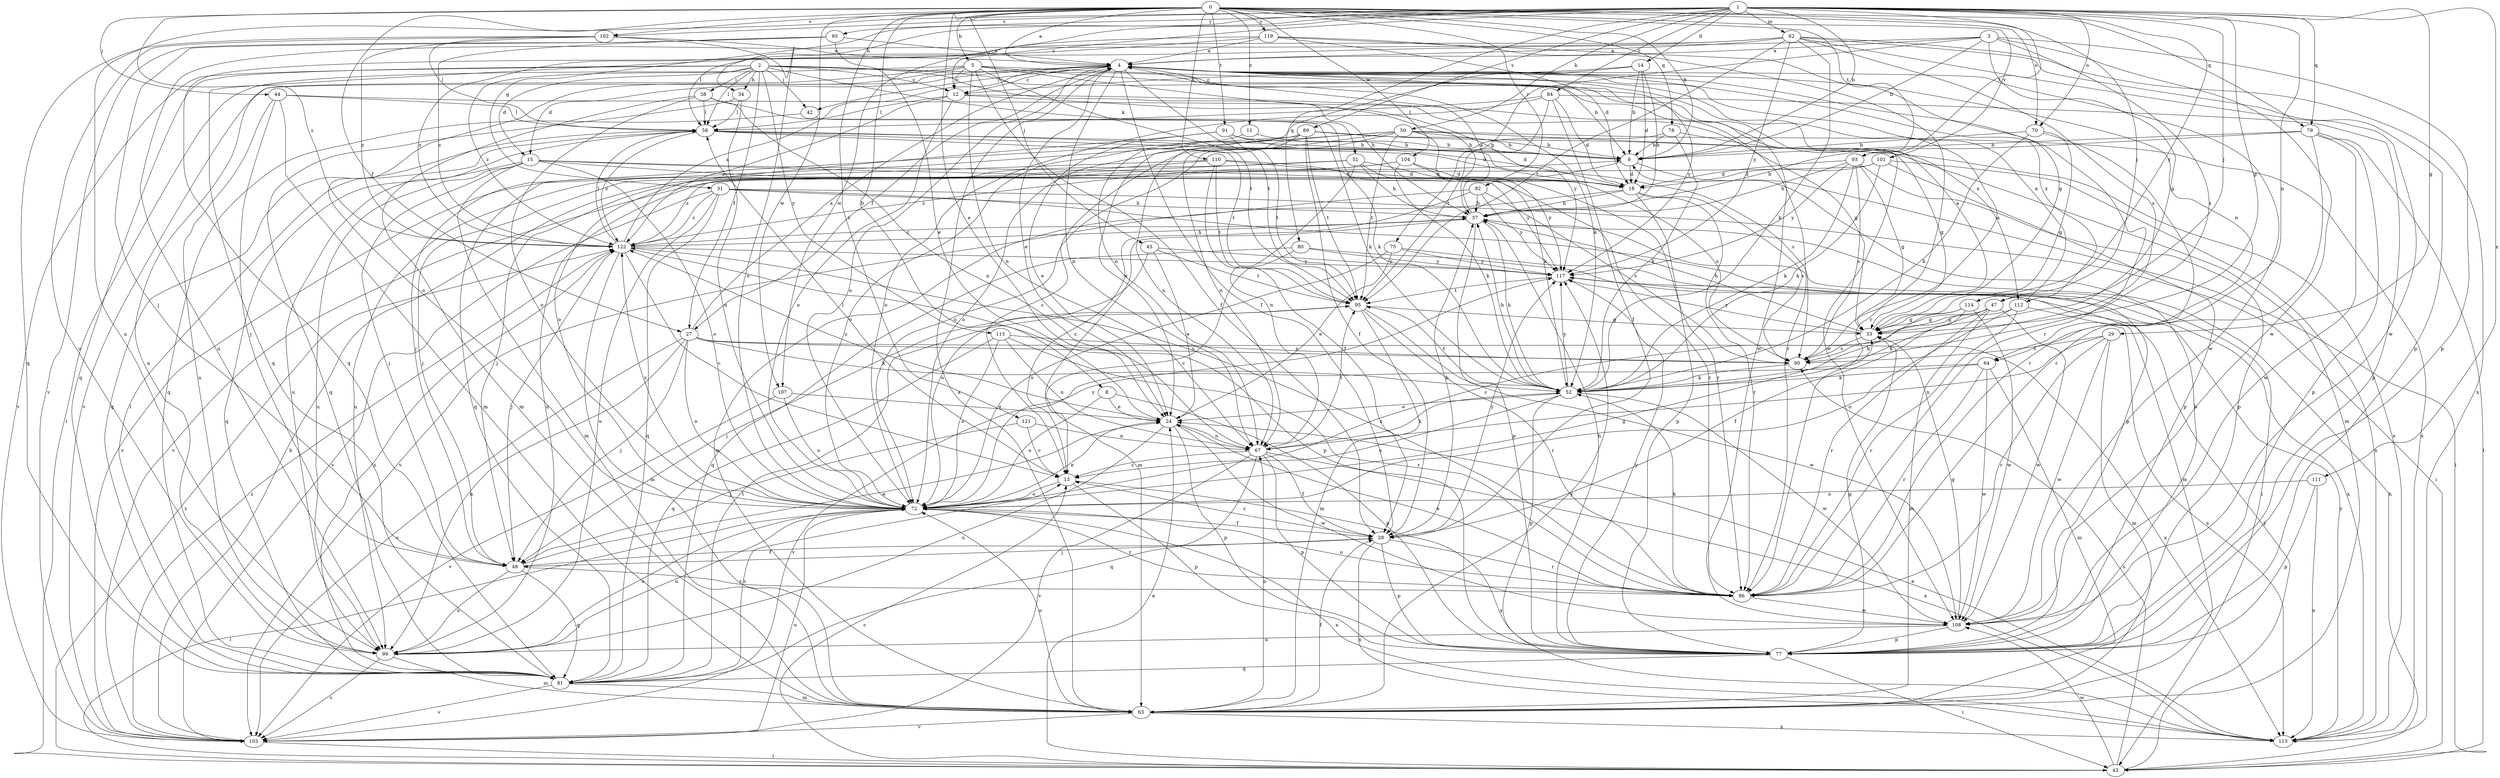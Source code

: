 strict digraph  {
0;
1;
2;
3;
4;
5;
8;
9;
11;
12;
13;
14;
15;
18;
24;
27;
28;
29;
31;
33;
34;
37;
38;
42;
43;
44;
45;
47;
48;
50;
51;
52;
58;
62;
63;
64;
67;
70;
72;
75;
77;
78;
79;
80;
81;
82;
84;
85;
86;
89;
90;
91;
93;
95;
99;
101;
102;
103;
104;
107;
108;
110;
111;
112;
113;
114;
115;
117;
119;
121;
122;
0 -> 4  [label=a];
0 -> 5  [label=b];
0 -> 8  [label=b];
0 -> 9  [label=b];
0 -> 11  [label=c];
0 -> 24  [label=e];
0 -> 27  [label=f];
0 -> 44  [label=j];
0 -> 45  [label=j];
0 -> 47  [label=j];
0 -> 70  [label=o];
0 -> 78  [label=q];
0 -> 79  [label=q];
0 -> 82  [label=r];
0 -> 91  [label=t];
0 -> 93  [label=t];
0 -> 101  [label=v];
0 -> 102  [label=v];
0 -> 104  [label=w];
0 -> 107  [label=w];
0 -> 110  [label=x];
0 -> 119  [label=z];
0 -> 121  [label=z];
0 -> 122  [label=z];
1 -> 9  [label=b];
1 -> 12  [label=c];
1 -> 14  [label=d];
1 -> 29  [label=g];
1 -> 31  [label=g];
1 -> 33  [label=g];
1 -> 34  [label=h];
1 -> 47  [label=j];
1 -> 50  [label=k];
1 -> 62  [label=m];
1 -> 64  [label=n];
1 -> 70  [label=o];
1 -> 79  [label=q];
1 -> 80  [label=q];
1 -> 84  [label=r];
1 -> 85  [label=r];
1 -> 89  [label=s];
1 -> 93  [label=t];
1 -> 99  [label=u];
1 -> 102  [label=v];
1 -> 107  [label=w];
1 -> 111  [label=x];
1 -> 114  [label=y];
2 -> 12  [label=c];
2 -> 15  [label=d];
2 -> 27  [label=f];
2 -> 34  [label=h];
2 -> 37  [label=h];
2 -> 38  [label=i];
2 -> 42  [label=i];
2 -> 51  [label=k];
2 -> 58  [label=l];
2 -> 81  [label=q];
2 -> 103  [label=v];
2 -> 108  [label=w];
2 -> 112  [label=x];
2 -> 115  [label=y];
2 -> 122  [label=z];
3 -> 4  [label=a];
3 -> 9  [label=b];
3 -> 33  [label=g];
3 -> 75  [label=p];
3 -> 77  [label=p];
3 -> 81  [label=q];
3 -> 90  [label=s];
3 -> 108  [label=w];
4 -> 12  [label=c];
4 -> 15  [label=d];
4 -> 24  [label=e];
4 -> 27  [label=f];
4 -> 28  [label=f];
4 -> 42  [label=i];
4 -> 52  [label=k];
4 -> 64  [label=n];
4 -> 67  [label=n];
4 -> 72  [label=o];
4 -> 86  [label=r];
4 -> 95  [label=t];
4 -> 103  [label=v];
4 -> 108  [label=w];
4 -> 112  [label=x];
4 -> 117  [label=y];
5 -> 9  [label=b];
5 -> 12  [label=c];
5 -> 28  [label=f];
5 -> 37  [label=h];
5 -> 43  [label=i];
5 -> 67  [label=n];
5 -> 72  [label=o];
5 -> 95  [label=t];
5 -> 99  [label=u];
5 -> 108  [label=w];
8 -> 24  [label=e];
8 -> 72  [label=o];
8 -> 77  [label=p];
9 -> 18  [label=d];
9 -> 43  [label=i];
9 -> 99  [label=u];
11 -> 9  [label=b];
11 -> 72  [label=o];
12 -> 58  [label=l];
12 -> 72  [label=o];
12 -> 86  [label=r];
12 -> 117  [label=y];
12 -> 122  [label=z];
13 -> 58  [label=l];
13 -> 72  [label=o];
13 -> 77  [label=p];
13 -> 113  [label=x];
14 -> 9  [label=b];
14 -> 12  [label=c];
14 -> 18  [label=d];
14 -> 37  [label=h];
14 -> 67  [label=n];
15 -> 18  [label=d];
15 -> 48  [label=j];
15 -> 63  [label=m];
15 -> 72  [label=o];
15 -> 81  [label=q];
15 -> 90  [label=s];
15 -> 99  [label=u];
15 -> 117  [label=y];
18 -> 37  [label=h];
18 -> 77  [label=p];
18 -> 86  [label=r];
18 -> 90  [label=s];
18 -> 103  [label=v];
24 -> 67  [label=n];
24 -> 77  [label=p];
24 -> 99  [label=u];
24 -> 108  [label=w];
24 -> 122  [label=z];
27 -> 4  [label=a];
27 -> 48  [label=j];
27 -> 52  [label=k];
27 -> 72  [label=o];
27 -> 90  [label=s];
27 -> 99  [label=u];
27 -> 103  [label=v];
27 -> 113  [label=x];
28 -> 13  [label=c];
28 -> 37  [label=h];
28 -> 48  [label=j];
28 -> 77  [label=p];
28 -> 86  [label=r];
28 -> 113  [label=x];
28 -> 117  [label=y];
29 -> 63  [label=m];
29 -> 67  [label=n];
29 -> 86  [label=r];
29 -> 90  [label=s];
29 -> 108  [label=w];
31 -> 37  [label=h];
31 -> 43  [label=i];
31 -> 77  [label=p];
31 -> 81  [label=q];
31 -> 99  [label=u];
31 -> 103  [label=v];
31 -> 122  [label=z];
33 -> 4  [label=a];
33 -> 37  [label=h];
33 -> 90  [label=s];
33 -> 117  [label=y];
34 -> 58  [label=l];
34 -> 72  [label=o];
34 -> 81  [label=q];
37 -> 4  [label=a];
37 -> 43  [label=i];
37 -> 52  [label=k];
37 -> 63  [label=m];
37 -> 77  [label=p];
37 -> 122  [label=z];
38 -> 52  [label=k];
38 -> 58  [label=l];
38 -> 63  [label=m];
38 -> 67  [label=n];
38 -> 72  [label=o];
42 -> 52  [label=k];
42 -> 81  [label=q];
43 -> 13  [label=c];
43 -> 24  [label=e];
43 -> 37  [label=h];
43 -> 90  [label=s];
43 -> 108  [label=w];
43 -> 117  [label=y];
43 -> 122  [label=z];
44 -> 33  [label=g];
44 -> 48  [label=j];
44 -> 58  [label=l];
44 -> 63  [label=m];
44 -> 99  [label=u];
45 -> 24  [label=e];
45 -> 72  [label=o];
45 -> 95  [label=t];
45 -> 117  [label=y];
47 -> 13  [label=c];
47 -> 33  [label=g];
47 -> 52  [label=k];
47 -> 63  [label=m];
47 -> 86  [label=r];
47 -> 108  [label=w];
48 -> 24  [label=e];
48 -> 28  [label=f];
48 -> 81  [label=q];
48 -> 86  [label=r];
48 -> 99  [label=u];
50 -> 9  [label=b];
50 -> 13  [label=c];
50 -> 52  [label=k];
50 -> 63  [label=m];
50 -> 67  [label=n];
50 -> 72  [label=o];
50 -> 81  [label=q];
50 -> 95  [label=t];
50 -> 113  [label=x];
51 -> 18  [label=d];
51 -> 37  [label=h];
51 -> 48  [label=j];
51 -> 67  [label=n];
51 -> 99  [label=u];
51 -> 117  [label=y];
52 -> 24  [label=e];
52 -> 37  [label=h];
52 -> 72  [label=o];
52 -> 77  [label=p];
52 -> 95  [label=t];
52 -> 108  [label=w];
52 -> 117  [label=y];
58 -> 9  [label=b];
58 -> 18  [label=d];
58 -> 81  [label=q];
58 -> 90  [label=s];
58 -> 95  [label=t];
58 -> 99  [label=u];
58 -> 122  [label=z];
62 -> 4  [label=a];
62 -> 52  [label=k];
62 -> 77  [label=p];
62 -> 81  [label=q];
62 -> 90  [label=s];
62 -> 95  [label=t];
62 -> 99  [label=u];
62 -> 108  [label=w];
62 -> 113  [label=x];
62 -> 117  [label=y];
63 -> 4  [label=a];
63 -> 28  [label=f];
63 -> 67  [label=n];
63 -> 72  [label=o];
63 -> 103  [label=v];
63 -> 113  [label=x];
63 -> 117  [label=y];
64 -> 52  [label=k];
64 -> 63  [label=m];
64 -> 86  [label=r];
64 -> 103  [label=v];
64 -> 108  [label=w];
67 -> 13  [label=c];
67 -> 28  [label=f];
67 -> 52  [label=k];
67 -> 77  [label=p];
67 -> 81  [label=q];
67 -> 95  [label=t];
67 -> 103  [label=v];
67 -> 113  [label=x];
70 -> 9  [label=b];
70 -> 33  [label=g];
70 -> 52  [label=k];
70 -> 86  [label=r];
72 -> 24  [label=e];
72 -> 28  [label=f];
72 -> 33  [label=g];
72 -> 43  [label=i];
72 -> 86  [label=r];
72 -> 99  [label=u];
72 -> 113  [label=x];
72 -> 117  [label=y];
72 -> 122  [label=z];
75 -> 24  [label=e];
75 -> 72  [label=o];
75 -> 113  [label=x];
75 -> 117  [label=y];
77 -> 9  [label=b];
77 -> 33  [label=g];
77 -> 37  [label=h];
77 -> 43  [label=i];
77 -> 81  [label=q];
77 -> 117  [label=y];
78 -> 9  [label=b];
78 -> 33  [label=g];
78 -> 52  [label=k];
78 -> 72  [label=o];
79 -> 9  [label=b];
79 -> 37  [label=h];
79 -> 43  [label=i];
79 -> 77  [label=p];
79 -> 86  [label=r];
79 -> 108  [label=w];
80 -> 13  [label=c];
80 -> 63  [label=m];
80 -> 81  [label=q];
80 -> 117  [label=y];
81 -> 13  [label=c];
81 -> 58  [label=l];
81 -> 63  [label=m];
81 -> 95  [label=t];
81 -> 103  [label=v];
81 -> 122  [label=z];
82 -> 13  [label=c];
82 -> 37  [label=h];
82 -> 63  [label=m];
82 -> 90  [label=s];
82 -> 117  [label=y];
84 -> 18  [label=d];
84 -> 28  [label=f];
84 -> 58  [label=l];
84 -> 72  [label=o];
84 -> 77  [label=p];
84 -> 95  [label=t];
85 -> 4  [label=a];
85 -> 24  [label=e];
85 -> 48  [label=j];
85 -> 103  [label=v];
85 -> 122  [label=z];
86 -> 24  [label=e];
86 -> 52  [label=k];
86 -> 72  [label=o];
86 -> 108  [label=w];
86 -> 122  [label=z];
89 -> 9  [label=b];
89 -> 24  [label=e];
89 -> 28  [label=f];
89 -> 48  [label=j];
89 -> 67  [label=n];
89 -> 95  [label=t];
89 -> 113  [label=x];
90 -> 4  [label=a];
90 -> 52  [label=k];
91 -> 9  [label=b];
91 -> 18  [label=d];
91 -> 24  [label=e];
91 -> 72  [label=o];
91 -> 95  [label=t];
93 -> 18  [label=d];
93 -> 33  [label=g];
93 -> 37  [label=h];
93 -> 52  [label=k];
93 -> 77  [label=p];
93 -> 90  [label=s];
93 -> 117  [label=y];
95 -> 33  [label=g];
95 -> 48  [label=j];
95 -> 63  [label=m];
95 -> 86  [label=r];
95 -> 108  [label=w];
99 -> 63  [label=m];
99 -> 72  [label=o];
99 -> 103  [label=v];
101 -> 18  [label=d];
101 -> 52  [label=k];
101 -> 77  [label=p];
101 -> 103  [label=v];
101 -> 113  [label=x];
102 -> 4  [label=a];
102 -> 58  [label=l];
102 -> 72  [label=o];
102 -> 81  [label=q];
102 -> 99  [label=u];
102 -> 122  [label=z];
103 -> 9  [label=b];
103 -> 43  [label=i];
103 -> 72  [label=o];
103 -> 122  [label=z];
104 -> 18  [label=d];
104 -> 48  [label=j];
104 -> 52  [label=k];
104 -> 86  [label=r];
104 -> 122  [label=z];
107 -> 24  [label=e];
107 -> 72  [label=o];
107 -> 103  [label=v];
108 -> 33  [label=g];
108 -> 77  [label=p];
108 -> 99  [label=u];
110 -> 18  [label=d];
110 -> 28  [label=f];
110 -> 86  [label=r];
110 -> 95  [label=t];
110 -> 103  [label=v];
110 -> 122  [label=z];
111 -> 72  [label=o];
111 -> 77  [label=p];
111 -> 113  [label=x];
112 -> 4  [label=a];
112 -> 33  [label=g];
112 -> 72  [label=o];
112 -> 86  [label=r];
112 -> 113  [label=x];
113 -> 24  [label=e];
113 -> 117  [label=y];
114 -> 28  [label=f];
114 -> 33  [label=g];
114 -> 52  [label=k];
114 -> 108  [label=w];
115 -> 67  [label=n];
115 -> 72  [label=o];
115 -> 81  [label=q];
115 -> 86  [label=r];
115 -> 90  [label=s];
117 -> 95  [label=t];
119 -> 4  [label=a];
119 -> 18  [label=d];
119 -> 33  [label=g];
119 -> 58  [label=l];
119 -> 86  [label=r];
119 -> 122  [label=z];
121 -> 13  [label=c];
121 -> 48  [label=j];
121 -> 67  [label=n];
122 -> 4  [label=a];
122 -> 13  [label=c];
122 -> 37  [label=h];
122 -> 48  [label=j];
122 -> 58  [label=l];
122 -> 63  [label=m];
122 -> 77  [label=p];
122 -> 117  [label=y];
}
